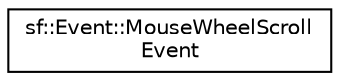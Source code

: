 digraph "Graphical Class Hierarchy"
{
  edge [fontname="Helvetica",fontsize="10",labelfontname="Helvetica",labelfontsize="10"];
  node [fontname="Helvetica",fontsize="10",shape=record];
  rankdir="LR";
  Node0 [label="sf::Event::MouseWheelScroll\lEvent",height=0.2,width=0.4,color="black", fillcolor="white", style="filled",URL="$structsf_1_1_event_1_1_mouse_wheel_scroll_event.html",tooltip="Mouse wheel events parameters (MouseWheelScrolled) "];
}

